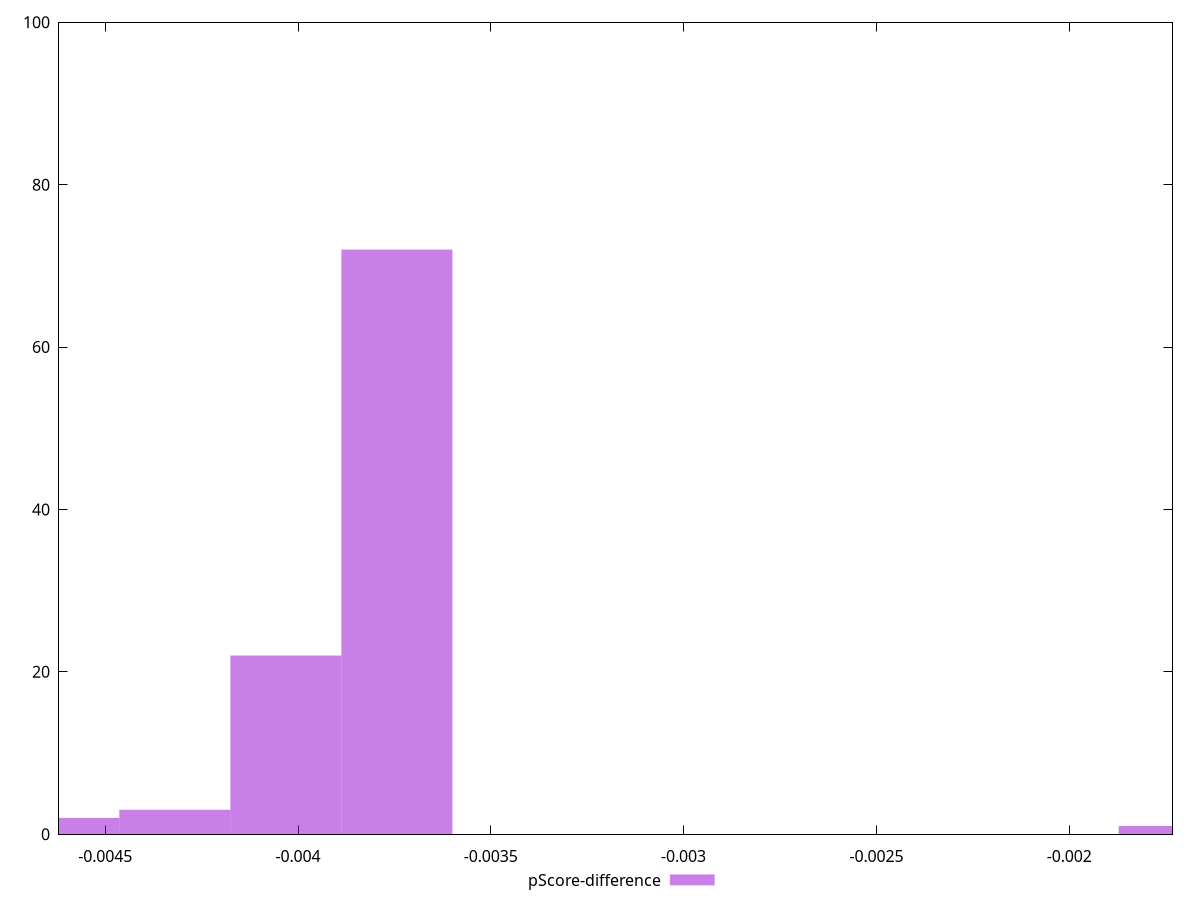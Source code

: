reset

$pScoreDifference <<EOF
-0.0017277709637314228 1
-0.004607389236617128 2
-0.004031465582039987 22
-0.0037435037547514163 72
-0.004319427409328557 3
EOF

set key outside below
set boxwidth 0.0002879618272885705
set xrange [-0.004619864199528978:-0.0017320455417726421]
set yrange [0:100]
set trange [0:100]
set style fill transparent solid 0.5 noborder
set terminal svg size 640, 490 enhanced background rgb 'white'
set output "report_00026_2021-02-22T21:38:55.199Z/first-contentful-paint/samples/pages+cached+noadtech+nomedia+nocss/pScore-difference/histogram.svg"

plot $pScoreDifference title "pScore-difference" with boxes

reset
